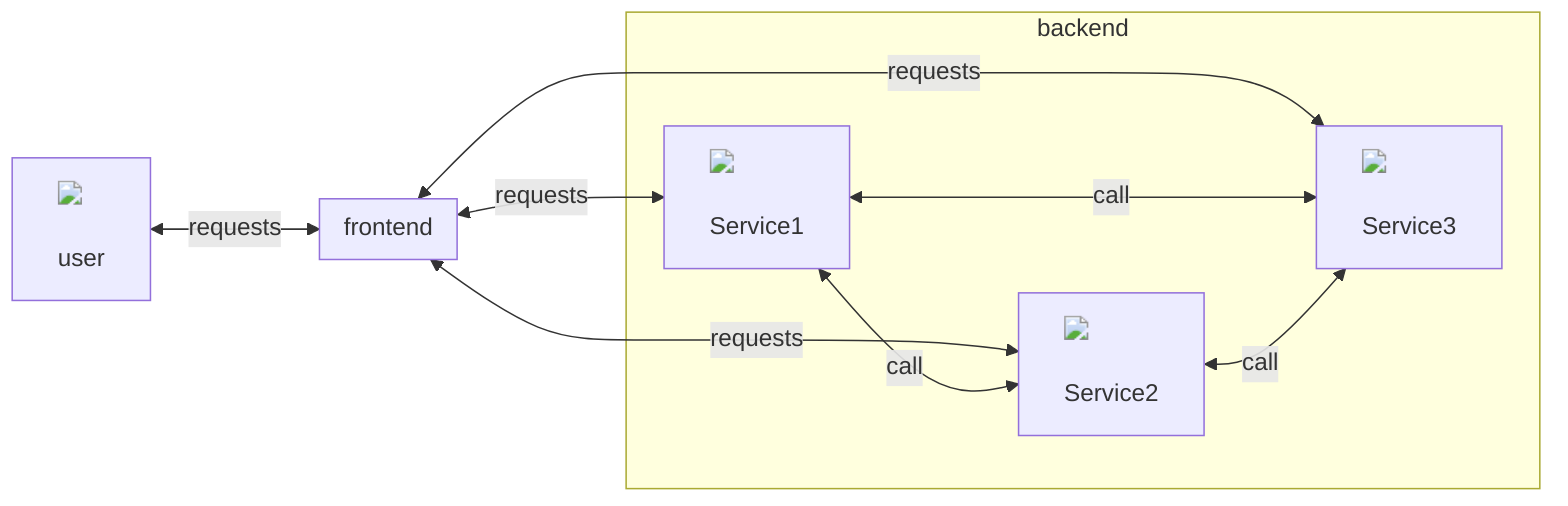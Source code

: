 flowchart LR
    user[<img src='https://cdn.iconscout.com/icon/free/png-512/free-development-2230922-1914286.png?f=webp&w=256' /> \nuser]
    
    subgraph frontend
    end

    user <-- requests --> frontend
    
    frontend <-- requests --> Service1
    frontend <-- requests --> Service2
    frontend <-- requests --> Service3

    subgraph backend
        Service1[<img src='https://cdn.iconscout.com/icon/premium/png-512-thumb/service-1407177-1190587.png?f=webp&w=256' /> \nService1]
        Service2[<img src='https://cdn.iconscout.com/icon/premium/png-512-thumb/service-1407177-1190587.png?f=webp&w=256' /> \nService2]
        Service3[<img src='https://cdn.iconscout.com/icon/premium/png-512-thumb/service-1407177-1190587.png?f=webp&w=256' /> \nService3]
        
        Service1 <-- call --> Service2
        Service1 <-- call --> Service3
        Service2 <-- call --> Service3
    end